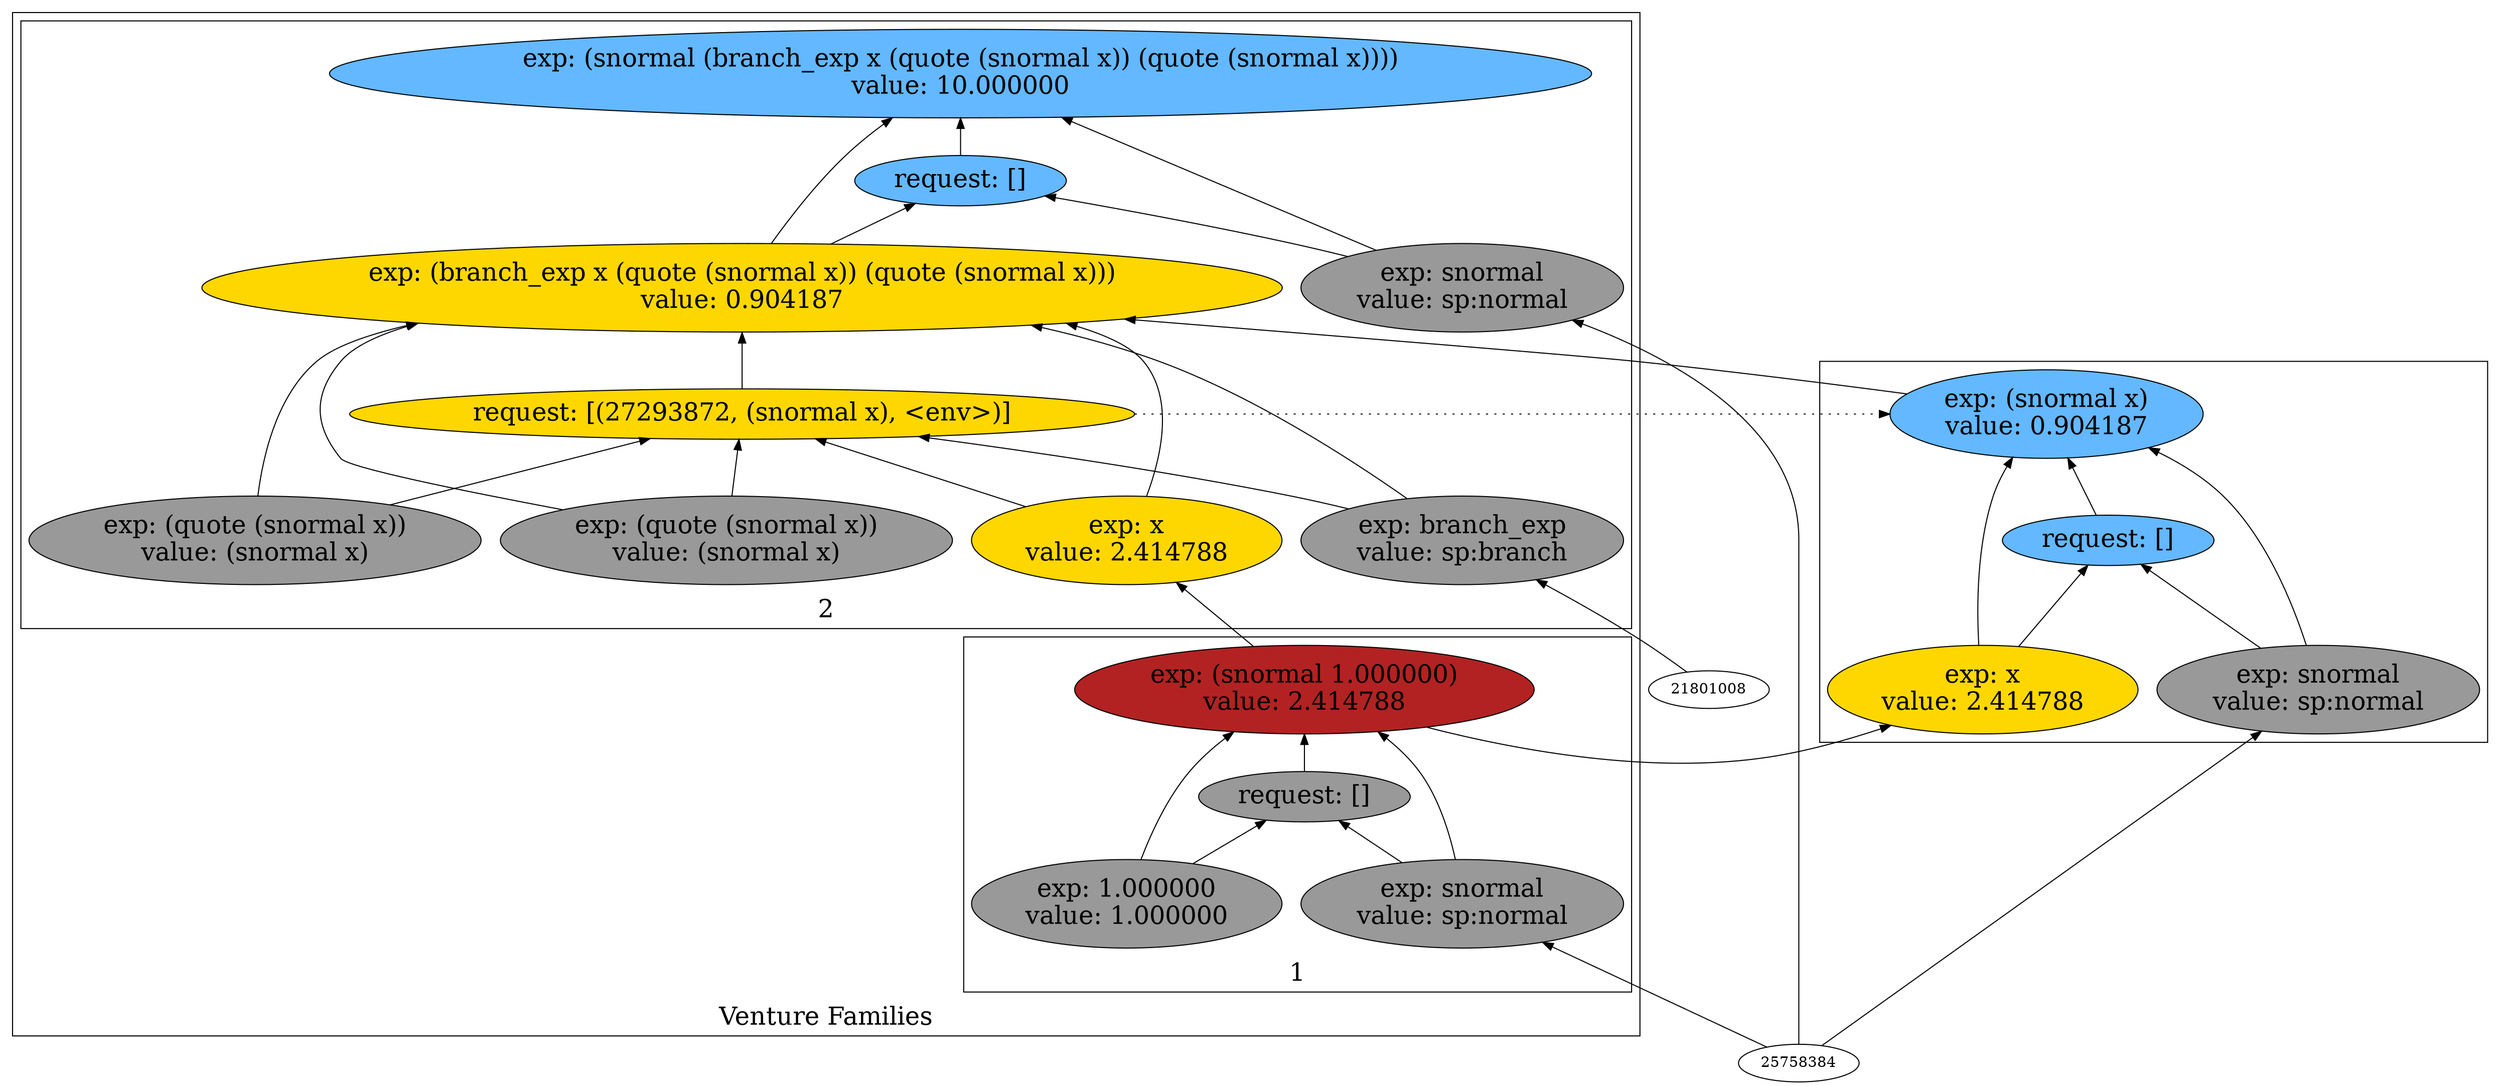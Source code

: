 digraph {
rankdir=BT
fontsize=24
subgraph cluster1 {
label="Venture Families"
subgraph cluster2 {
label="1"
"26590768"["fillcolor"="firebrick" "fontsize"="24" "label"="exp: (snormal 1.000000)\nvalue: 2.414788" "shape"="ellipse" "style"="filled" ]
"28026208"["fillcolor"="grey60" "fontsize"="24" "label"="request: []" "shape"="ellipse" "style"="filled" ]
"26703216"["fillcolor"="grey60" "fontsize"="24" "label"="exp: snormal\nvalue: sp:normal" "shape"="ellipse" "style"="filled" ]
"26840224"["fillcolor"="grey60" "fontsize"="24" "label"="exp: 1.000000\nvalue: 1.000000" "shape"="ellipse" "style"="filled" ]
}

subgraph cluster3 {
label="2"
"27877312"["fillcolor"="steelblue1" "fontsize"="24" "label"="exp: (snormal (branch_exp x (quote (snormal x)) (quote (snormal x))))\nvalue: 10.000000" "shape"="ellipse" "style"="filled" ]
"27328816"["fillcolor"="steelblue1" "fontsize"="24" "label"="request: []" "shape"="ellipse" "style"="filled" ]
"27976576"["fillcolor"="grey60" "fontsize"="24" "label"="exp: snormal\nvalue: sp:normal" "shape"="ellipse" "style"="filled" ]
"25863072"["fillcolor"="gold" "fontsize"="24" "label"="exp: (branch_exp x (quote (snormal x)) (quote (snormal x)))\nvalue: 0.904187" "shape"="ellipse" "style"="filled" ]
"27293872"["fillcolor"="gold" "fontsize"="24" "label"="request: [(27293872, (snormal x), <env>)]" "shape"="ellipse" "style"="filled" ]
"26589712"["fillcolor"="grey60" "fontsize"="24" "label"="exp: branch_exp\nvalue: sp:branch" "shape"="ellipse" "style"="filled" ]
"26586752"["fillcolor"="gold" "fontsize"="24" "label"="exp: x\nvalue: 2.414788" "shape"="ellipse" "style"="filled" ]
"26320736"["fillcolor"="grey60" "fontsize"="24" "label"="exp: (quote (snormal x))\nvalue: (snormal x)" "shape"="ellipse" "style"="filled" ]
"26496576"["fillcolor"="grey60" "fontsize"="24" "label"="exp: (quote (snormal x))\nvalue: (snormal x)" "shape"="ellipse" "style"="filled" ]
}

}

subgraph cluster4 {
label=""
"28087984"["fillcolor"="steelblue1" "fontsize"="24" "label"="exp: (snormal x)\nvalue: 0.904187" "shape"="ellipse" "style"="filled" ]
"26511888"["fillcolor"="steelblue1" "fontsize"="24" "label"="request: []" "shape"="ellipse" "style"="filled" ]
"25892272"["fillcolor"="grey60" "fontsize"="24" "label"="exp: snormal\nvalue: sp:normal" "shape"="ellipse" "style"="filled" ]
"26355216"["fillcolor"="gold" "fontsize"="24" "label"="exp: x\nvalue: 2.414788" "shape"="ellipse" "style"="filled" ]
}

"26703216" -> "26590768"["arrowhead"="normal" "color"="black" "constraint"="true" "style"="solid" ]
"26703216" -> "28026208"["arrowhead"="normal" "color"="black" "constraint"="true" "style"="solid" ]
"25758384" -> "26703216"["arrowhead"="normal" "color"="black" "constraint"="true" "style"="solid" ]
"26840224" -> "26590768"["arrowhead"="normal" "color"="black" "constraint"="true" "style"="solid" ]
"26840224" -> "28026208"["arrowhead"="normal" "color"="black" "constraint"="true" "style"="solid" ]
"28026208" -> "26590768"["arrowhead"="normal" "color"="black" "constraint"="true" "style"="solid" ]
"27976576" -> "27877312"["arrowhead"="normal" "color"="black" "constraint"="true" "style"="solid" ]
"27976576" -> "27328816"["arrowhead"="normal" "color"="black" "constraint"="true" "style"="solid" ]
"25758384" -> "27976576"["arrowhead"="normal" "color"="black" "constraint"="true" "style"="solid" ]
"25863072" -> "27877312"["arrowhead"="normal" "color"="black" "constraint"="true" "style"="solid" ]
"25863072" -> "27328816"["arrowhead"="normal" "color"="black" "constraint"="true" "style"="solid" ]
"26589712" -> "25863072"["arrowhead"="normal" "color"="black" "constraint"="true" "style"="solid" ]
"26589712" -> "27293872"["arrowhead"="normal" "color"="black" "constraint"="true" "style"="solid" ]
"21801008" -> "26589712"["arrowhead"="normal" "color"="black" "constraint"="true" "style"="solid" ]
"26586752" -> "25863072"["arrowhead"="normal" "color"="black" "constraint"="true" "style"="solid" ]
"26586752" -> "27293872"["arrowhead"="normal" "color"="black" "constraint"="true" "style"="solid" ]
"26590768" -> "26586752"["arrowhead"="normal" "color"="black" "constraint"="true" "style"="solid" ]
"26320736" -> "25863072"["arrowhead"="normal" "color"="black" "constraint"="true" "style"="solid" ]
"26320736" -> "27293872"["arrowhead"="normal" "color"="black" "constraint"="true" "style"="solid" ]
"26496576" -> "25863072"["arrowhead"="normal" "color"="black" "constraint"="true" "style"="solid" ]
"26496576" -> "27293872"["arrowhead"="normal" "color"="black" "constraint"="true" "style"="solid" ]
"27293872" -> "25863072"["arrowhead"="normal" "color"="black" "constraint"="true" "style"="solid" ]
"28087984" -> "25863072"["arrowhead"="normal" "color"="black" "constraint"="true" "style"="solid" ]
"27293872" -> "28087984"["arrowhead"="normal" "color"="black" "constraint"="false" "style"="dotted" ]
"27328816" -> "27877312"["arrowhead"="normal" "color"="black" "constraint"="true" "style"="solid" ]
"25892272" -> "28087984"["arrowhead"="normal" "color"="black" "constraint"="true" "style"="solid" ]
"25892272" -> "26511888"["arrowhead"="normal" "color"="black" "constraint"="true" "style"="solid" ]
"25758384" -> "25892272"["arrowhead"="normal" "color"="black" "constraint"="true" "style"="solid" ]
"26355216" -> "28087984"["arrowhead"="normal" "color"="black" "constraint"="true" "style"="solid" ]
"26355216" -> "26511888"["arrowhead"="normal" "color"="black" "constraint"="true" "style"="solid" ]
"26590768" -> "26355216"["arrowhead"="normal" "color"="black" "constraint"="true" "style"="solid" ]
"26511888" -> "28087984"["arrowhead"="normal" "color"="black" "constraint"="true" "style"="solid" ]

}